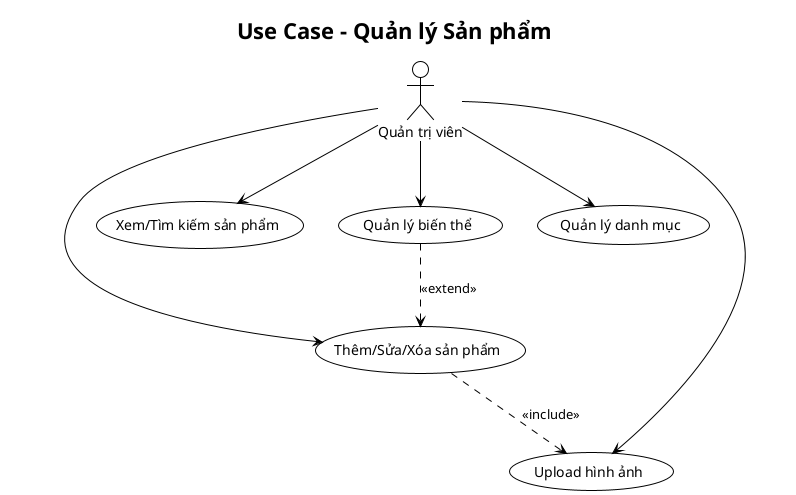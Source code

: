 @startuml
!theme plain
skinparam actorStyle rectangle
skinparam usecaseStyle rectangle

title Use Case - Quản lý Sản phẩm

actor "Quản trị viên" as Admin

usecase "Thêm/Sửa/Xóa sản phẩm" as UC1
usecase "Xem/Tìm kiếm sản phẩm" as UC2
usecase "Quản lý biến thể" as UC3
usecase "Quản lý danh mục" as UC4
usecase "Upload hình ảnh" as UC5

Admin --> UC1
Admin --> UC2
Admin --> UC3
Admin --> UC4
Admin --> UC5

UC1 ..> UC5 : <<include>>
UC3 ..> UC1 : <<extend>>

@enduml
